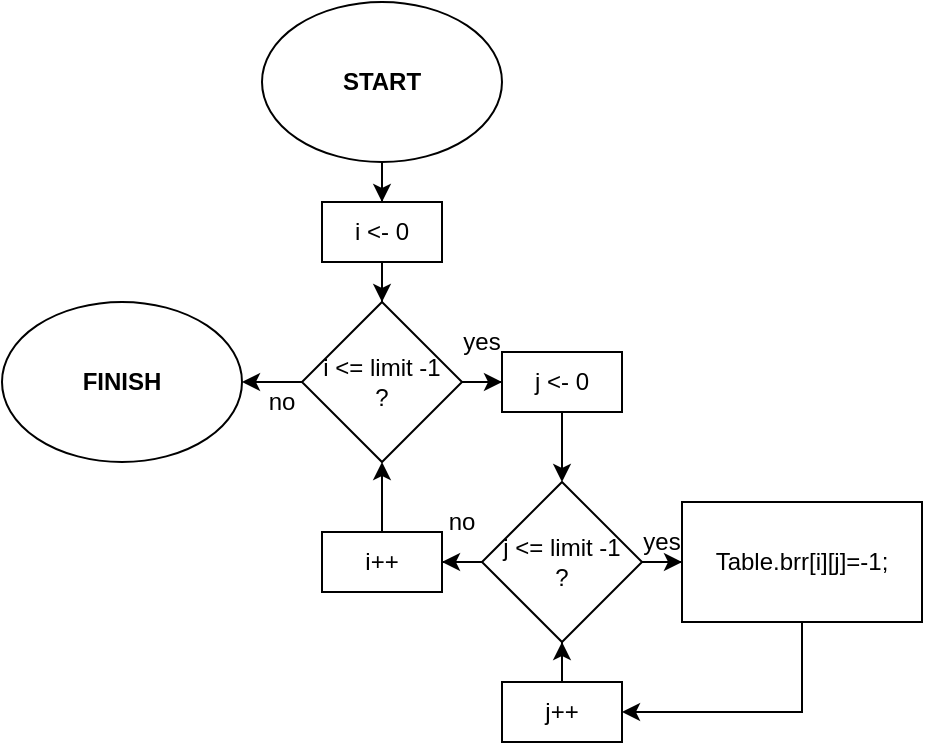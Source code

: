 <mxfile version="14.1.5" type="device"><diagram id="e202yuG_QW52ijXW1oak" name="Page-1"><mxGraphModel dx="750" dy="502" grid="1" gridSize="10" guides="1" tooltips="1" connect="1" arrows="1" fold="1" page="1" pageScale="1" pageWidth="827" pageHeight="1169" math="0" shadow="0"><root><mxCell id="0"/><mxCell id="1" parent="0"/><mxCell id="xG6IaDtMXI93OxFW5Av4-7" value="" style="edgeStyle=orthogonalEdgeStyle;rounded=0;orthogonalLoop=1;jettySize=auto;html=1;" edge="1" parent="1" source="xG6IaDtMXI93OxFW5Av4-1" target="xG6IaDtMXI93OxFW5Av4-3"><mxGeometry relative="1" as="geometry"/></mxCell><mxCell id="xG6IaDtMXI93OxFW5Av4-1" value="&lt;b&gt;START&lt;/b&gt;" style="ellipse;whiteSpace=wrap;html=1;" vertex="1" parent="1"><mxGeometry x="270" y="160" width="120" height="80" as="geometry"/></mxCell><mxCell id="xG6IaDtMXI93OxFW5Av4-2" value="&lt;b&gt;FINISH&lt;/b&gt;" style="ellipse;whiteSpace=wrap;html=1;" vertex="1" parent="1"><mxGeometry x="140" y="310" width="120" height="80" as="geometry"/></mxCell><mxCell id="xG6IaDtMXI93OxFW5Av4-10" value="" style="edgeStyle=orthogonalEdgeStyle;rounded=0;orthogonalLoop=1;jettySize=auto;html=1;" edge="1" parent="1" source="xG6IaDtMXI93OxFW5Av4-3" target="xG6IaDtMXI93OxFW5Av4-9"><mxGeometry relative="1" as="geometry"/></mxCell><mxCell id="xG6IaDtMXI93OxFW5Av4-3" value="i &amp;lt;- 0" style="rounded=0;whiteSpace=wrap;html=1;" vertex="1" parent="1"><mxGeometry x="300" y="260" width="60" height="30" as="geometry"/></mxCell><mxCell id="xG6IaDtMXI93OxFW5Av4-13" value="" style="edgeStyle=orthogonalEdgeStyle;rounded=0;orthogonalLoop=1;jettySize=auto;html=1;" edge="1" parent="1" source="xG6IaDtMXI93OxFW5Av4-5" target="xG6IaDtMXI93OxFW5Av4-12"><mxGeometry relative="1" as="geometry"/></mxCell><mxCell id="xG6IaDtMXI93OxFW5Av4-5" value="j &amp;lt;- 0" style="rounded=0;whiteSpace=wrap;html=1;" vertex="1" parent="1"><mxGeometry x="390" y="335" width="60" height="30" as="geometry"/></mxCell><mxCell id="xG6IaDtMXI93OxFW5Av4-11" value="" style="edgeStyle=orthogonalEdgeStyle;rounded=0;orthogonalLoop=1;jettySize=auto;html=1;" edge="1" parent="1" source="xG6IaDtMXI93OxFW5Av4-9" target="xG6IaDtMXI93OxFW5Av4-5"><mxGeometry relative="1" as="geometry"/></mxCell><mxCell id="xG6IaDtMXI93OxFW5Av4-25" value="" style="edgeStyle=orthogonalEdgeStyle;rounded=0;orthogonalLoop=1;jettySize=auto;html=1;" edge="1" parent="1" source="xG6IaDtMXI93OxFW5Av4-9" target="xG6IaDtMXI93OxFW5Av4-2"><mxGeometry relative="1" as="geometry"/></mxCell><mxCell id="xG6IaDtMXI93OxFW5Av4-9" value="i &amp;lt;= limit -1&lt;br&gt;?" style="rhombus;whiteSpace=wrap;html=1;" vertex="1" parent="1"><mxGeometry x="290" y="310" width="80" height="80" as="geometry"/></mxCell><mxCell id="xG6IaDtMXI93OxFW5Av4-15" value="" style="edgeStyle=orthogonalEdgeStyle;rounded=0;orthogonalLoop=1;jettySize=auto;html=1;" edge="1" parent="1" source="xG6IaDtMXI93OxFW5Av4-12" target="xG6IaDtMXI93OxFW5Av4-14"><mxGeometry relative="1" as="geometry"/></mxCell><mxCell id="xG6IaDtMXI93OxFW5Av4-22" value="" style="edgeStyle=orthogonalEdgeStyle;rounded=0;orthogonalLoop=1;jettySize=auto;html=1;" edge="1" parent="1" source="xG6IaDtMXI93OxFW5Av4-12" target="xG6IaDtMXI93OxFW5Av4-21"><mxGeometry relative="1" as="geometry"/></mxCell><mxCell id="xG6IaDtMXI93OxFW5Av4-12" value="j &amp;lt;= limit -1&lt;br&gt;?" style="rhombus;whiteSpace=wrap;html=1;" vertex="1" parent="1"><mxGeometry x="380" y="400" width="80" height="80" as="geometry"/></mxCell><mxCell id="xG6IaDtMXI93OxFW5Av4-19" style="edgeStyle=orthogonalEdgeStyle;rounded=0;orthogonalLoop=1;jettySize=auto;html=1;exitX=0.5;exitY=1;exitDx=0;exitDy=0;entryX=1;entryY=0.5;entryDx=0;entryDy=0;" edge="1" parent="1" source="xG6IaDtMXI93OxFW5Av4-14" target="xG6IaDtMXI93OxFW5Av4-17"><mxGeometry relative="1" as="geometry"/></mxCell><mxCell id="xG6IaDtMXI93OxFW5Av4-14" value="Table.brr[i][j]=-1;" style="rounded=0;whiteSpace=wrap;html=1;" vertex="1" parent="1"><mxGeometry x="480" y="410" width="120" height="60" as="geometry"/></mxCell><mxCell id="xG6IaDtMXI93OxFW5Av4-20" value="" style="edgeStyle=orthogonalEdgeStyle;rounded=0;orthogonalLoop=1;jettySize=auto;html=1;" edge="1" parent="1" source="xG6IaDtMXI93OxFW5Av4-17" target="xG6IaDtMXI93OxFW5Av4-12"><mxGeometry relative="1" as="geometry"/></mxCell><mxCell id="xG6IaDtMXI93OxFW5Av4-17" value="j++" style="rounded=0;whiteSpace=wrap;html=1;" vertex="1" parent="1"><mxGeometry x="390" y="500" width="60" height="30" as="geometry"/></mxCell><mxCell id="xG6IaDtMXI93OxFW5Av4-23" value="" style="edgeStyle=orthogonalEdgeStyle;rounded=0;orthogonalLoop=1;jettySize=auto;html=1;" edge="1" parent="1" source="xG6IaDtMXI93OxFW5Av4-21" target="xG6IaDtMXI93OxFW5Av4-9"><mxGeometry relative="1" as="geometry"/></mxCell><mxCell id="xG6IaDtMXI93OxFW5Av4-21" value="i++" style="rounded=0;whiteSpace=wrap;html=1;" vertex="1" parent="1"><mxGeometry x="300" y="425" width="60" height="30" as="geometry"/></mxCell><mxCell id="xG6IaDtMXI93OxFW5Av4-27" value="yes" style="text;html=1;strokeColor=none;fillColor=none;align=center;verticalAlign=middle;whiteSpace=wrap;rounded=0;" vertex="1" parent="1"><mxGeometry x="450" y="420" width="40" height="20" as="geometry"/></mxCell><mxCell id="xG6IaDtMXI93OxFW5Av4-28" value="yes" style="text;html=1;strokeColor=none;fillColor=none;align=center;verticalAlign=middle;whiteSpace=wrap;rounded=0;" vertex="1" parent="1"><mxGeometry x="360" y="320" width="40" height="20" as="geometry"/></mxCell><mxCell id="xG6IaDtMXI93OxFW5Av4-29" value="no" style="text;html=1;strokeColor=none;fillColor=none;align=center;verticalAlign=middle;whiteSpace=wrap;rounded=0;" vertex="1" parent="1"><mxGeometry x="260" y="350" width="40" height="20" as="geometry"/></mxCell><mxCell id="xG6IaDtMXI93OxFW5Av4-30" value="no" style="text;html=1;strokeColor=none;fillColor=none;align=center;verticalAlign=middle;whiteSpace=wrap;rounded=0;" vertex="1" parent="1"><mxGeometry x="350" y="410" width="40" height="20" as="geometry"/></mxCell></root></mxGraphModel></diagram></mxfile>